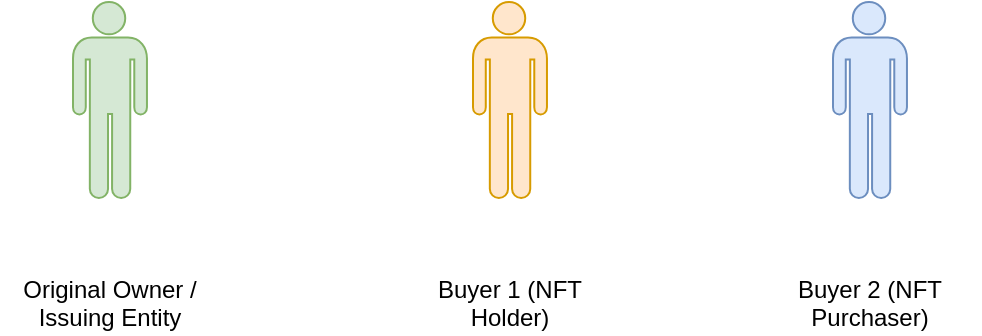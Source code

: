 <mxfile version="14.9.2" type="github">
  <diagram id="_4nTsSpE2cZ2mVLc5QJQ" name="Page-1">
    <mxGraphModel dx="1426" dy="771" grid="1" gridSize="10" guides="1" tooltips="1" connect="1" arrows="1" fold="1" page="1" pageScale="1" pageWidth="850" pageHeight="1100" math="0" shadow="0">
      <root>
        <mxCell id="0" />
        <mxCell id="1" parent="0" />
        <mxCell id="mRSaWbxFbk9eLZvZXtLE-1" value="" style="shape=mxgraph.signs.people.man_1;html=1;pointerEvents=1;fillColor=#d5e8d4;strokeColor=#82b366;verticalLabelPosition=bottom;verticalAlign=top;align=center;" vertex="1" parent="1">
          <mxGeometry x="76.5" y="70" width="37" height="98" as="geometry" />
        </mxCell>
        <mxCell id="mRSaWbxFbk9eLZvZXtLE-2" value="Original Owner / Issuing Entity" style="text;whiteSpace=wrap;html=1;align=center;" vertex="1" parent="1">
          <mxGeometry x="40" y="200" width="110" height="30" as="geometry" />
        </mxCell>
        <mxCell id="mRSaWbxFbk9eLZvZXtLE-3" value="" style="shape=mxgraph.signs.people.man_1;html=1;pointerEvents=1;strokeColor=#d79b00;verticalLabelPosition=bottom;verticalAlign=top;align=center;fillColor=#ffe6cc;" vertex="1" parent="1">
          <mxGeometry x="276.5" y="70" width="37" height="98" as="geometry" />
        </mxCell>
        <mxCell id="mRSaWbxFbk9eLZvZXtLE-4" value="" style="shape=mxgraph.signs.people.man_1;html=1;pointerEvents=1;fillColor=#dae8fc;strokeColor=#6c8ebf;verticalLabelPosition=bottom;verticalAlign=top;align=center;" vertex="1" parent="1">
          <mxGeometry x="456.5" y="70" width="37" height="98" as="geometry" />
        </mxCell>
        <mxCell id="mRSaWbxFbk9eLZvZXtLE-5" value="Buyer 1 (NFT Holder)" style="text;whiteSpace=wrap;html=1;align=center;" vertex="1" parent="1">
          <mxGeometry x="240" y="200" width="110" height="30" as="geometry" />
        </mxCell>
        <mxCell id="mRSaWbxFbk9eLZvZXtLE-6" value="Buyer 2 (NFT Purchaser)" style="text;whiteSpace=wrap;html=1;align=center;" vertex="1" parent="1">
          <mxGeometry x="420" y="200" width="110" height="30" as="geometry" />
        </mxCell>
      </root>
    </mxGraphModel>
  </diagram>
</mxfile>
